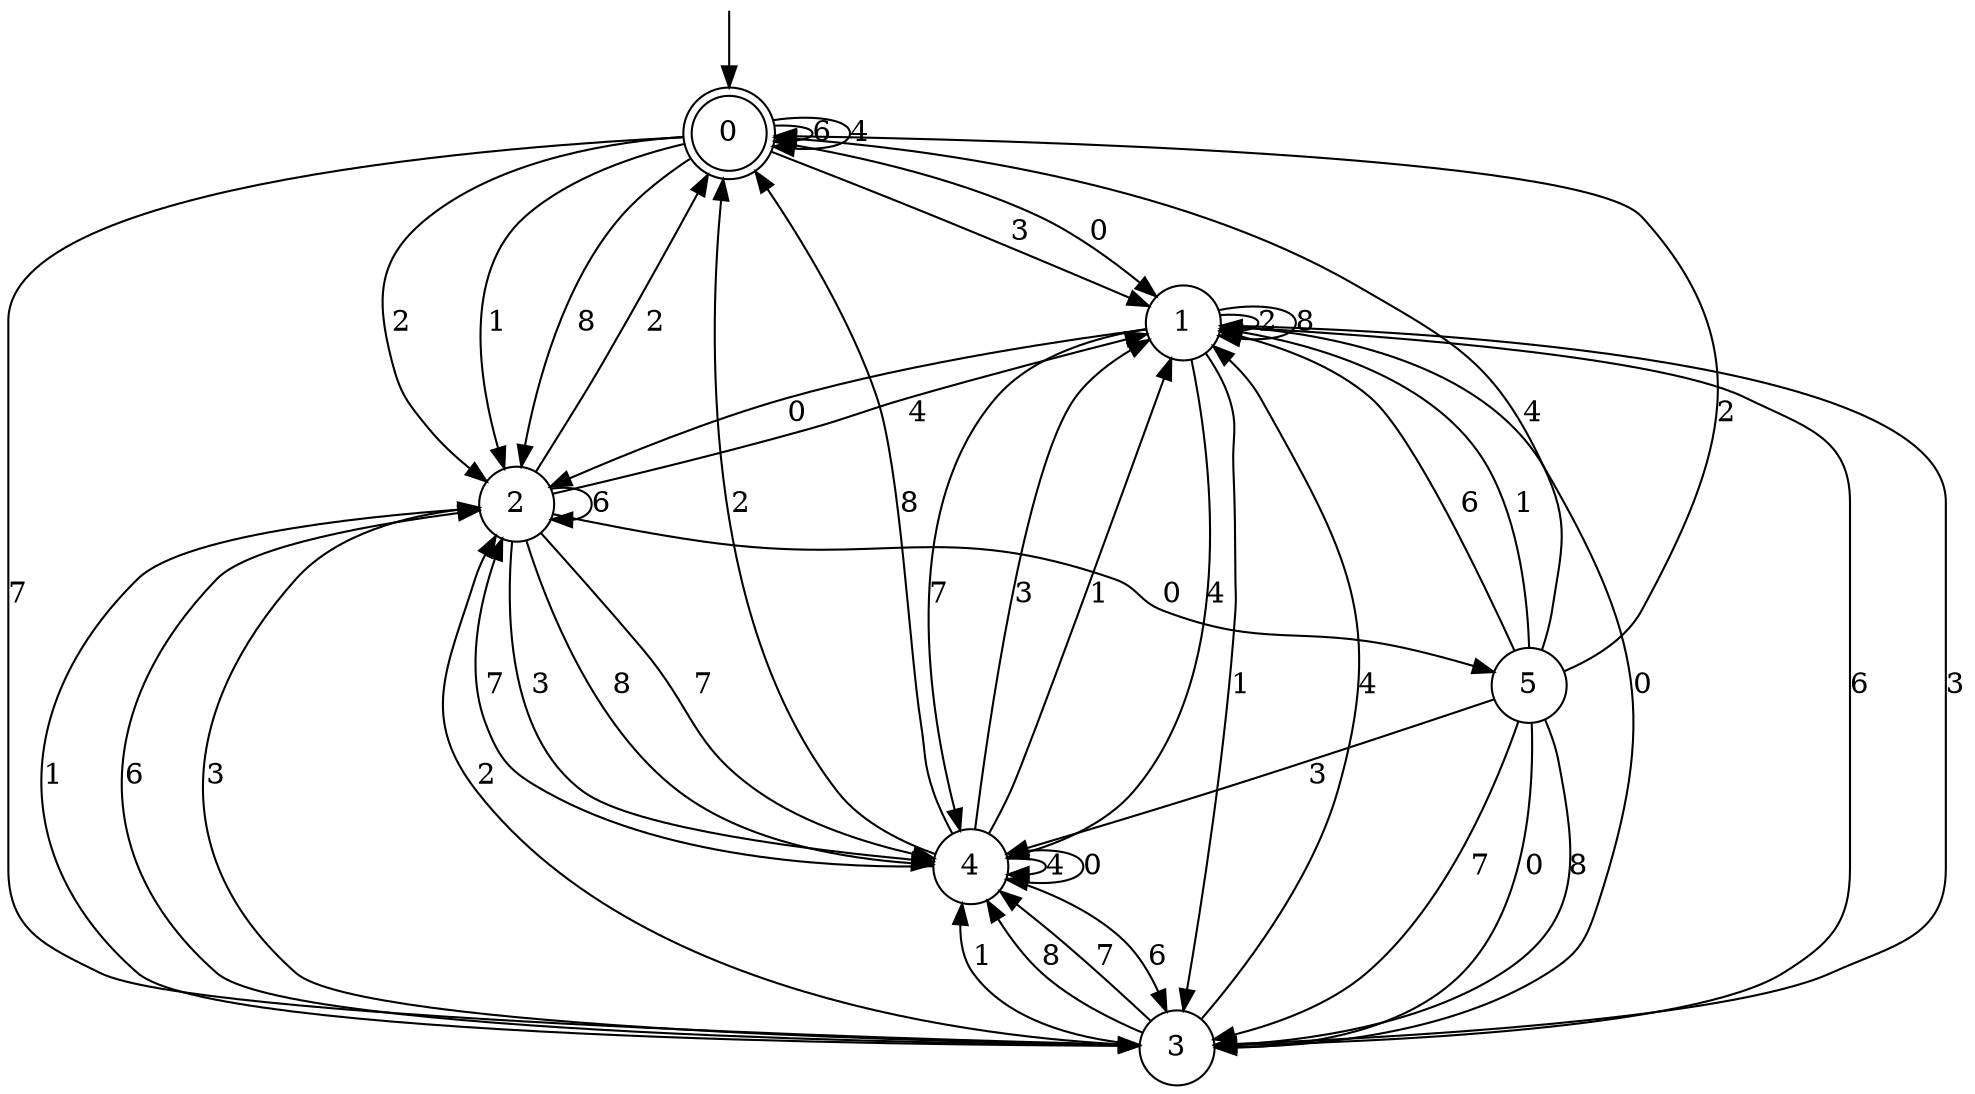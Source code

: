 digraph g {

	s0 [shape="doublecircle" label="0"];
	s1 [shape="circle" label="1"];
	s2 [shape="circle" label="2"];
	s3 [shape="circle" label="3"];
	s4 [shape="circle" label="4"];
	s5 [shape="circle" label="5"];
	s0 -> s0 [label="6"];
	s0 -> s1 [label="3"];
	s0 -> s2 [label="2"];
	s0 -> s2 [label="1"];
	s0 -> s0 [label="4"];
	s0 -> s1 [label="0"];
	s0 -> s2 [label="8"];
	s0 -> s3 [label="7"];
	s1 -> s3 [label="6"];
	s1 -> s3 [label="3"];
	s1 -> s1 [label="2"];
	s1 -> s3 [label="1"];
	s1 -> s4 [label="4"];
	s1 -> s2 [label="0"];
	s1 -> s1 [label="8"];
	s1 -> s4 [label="7"];
	s2 -> s2 [label="6"];
	s2 -> s4 [label="3"];
	s2 -> s0 [label="2"];
	s2 -> s3 [label="1"];
	s2 -> s1 [label="4"];
	s2 -> s5 [label="0"];
	s2 -> s4 [label="8"];
	s2 -> s4 [label="7"];
	s3 -> s2 [label="6"];
	s3 -> s2 [label="3"];
	s3 -> s2 [label="2"];
	s3 -> s4 [label="1"];
	s3 -> s1 [label="4"];
	s3 -> s1 [label="0"];
	s3 -> s4 [label="8"];
	s3 -> s4 [label="7"];
	s4 -> s3 [label="6"];
	s4 -> s1 [label="3"];
	s4 -> s0 [label="2"];
	s4 -> s1 [label="1"];
	s4 -> s4 [label="4"];
	s4 -> s4 [label="0"];
	s4 -> s0 [label="8"];
	s4 -> s2 [label="7"];
	s5 -> s1 [label="6"];
	s5 -> s4 [label="3"];
	s5 -> s0 [label="2"];
	s5 -> s1 [label="1"];
	s5 -> s0 [label="4"];
	s5 -> s3 [label="0"];
	s5 -> s3 [label="8"];
	s5 -> s3 [label="7"];

__start0 [label="" shape="none" width="0" height="0"];
__start0 -> s0;

}
